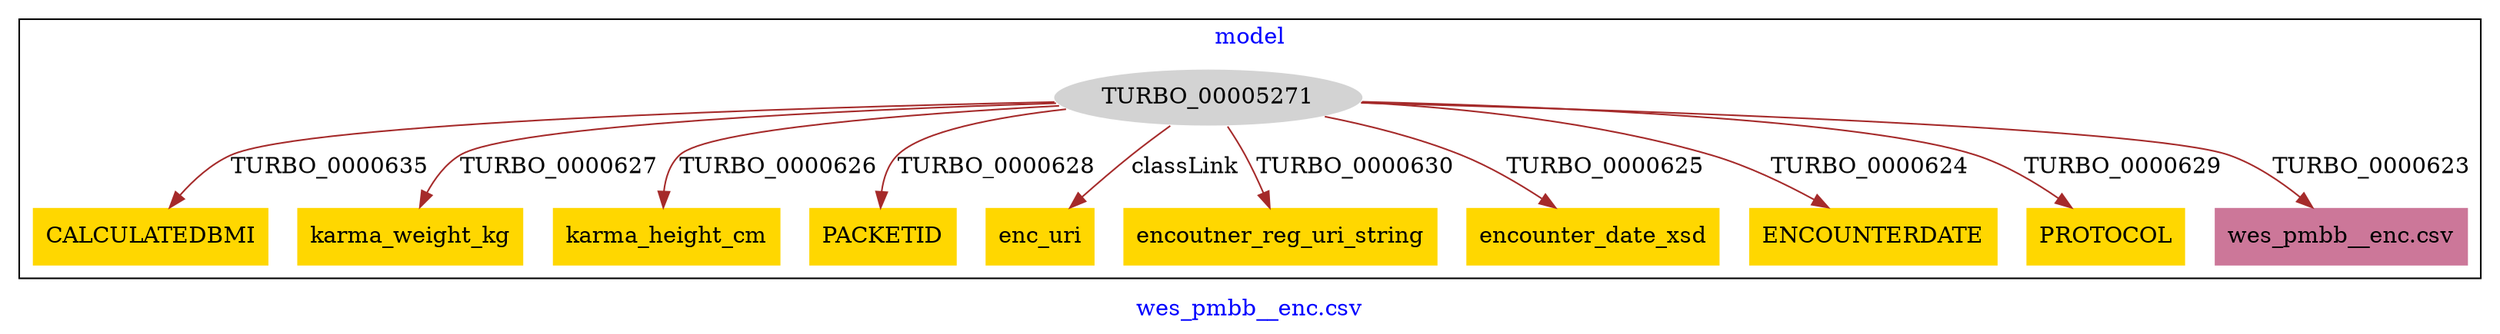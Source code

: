 digraph n0 {
fontcolor="blue"
remincross="true"
label="wes_pmbb__enc.csv"
subgraph cluster {
label="model"
n2[style="filled",color="white",fillcolor="lightgray",label="TURBO_00005271"];
n3[shape="plaintext",style="filled",fillcolor="gold",label="CALCULATEDBMI"];
n4[shape="plaintext",style="filled",fillcolor="gold",label="karma_weight_kg"];
n5[shape="plaintext",style="filled",fillcolor="gold",label="karma_height_cm"];
n6[shape="plaintext",style="filled",fillcolor="gold",label="PACKETID"];
n7[shape="plaintext",style="filled",fillcolor="gold",label="enc_uri"];
n8[shape="plaintext",style="filled",fillcolor="gold",label="encoutner_reg_uri_string"];
n9[shape="plaintext",style="filled",fillcolor="gold",label="encounter_date_xsd"];
n10[shape="plaintext",style="filled",fillcolor="gold",label="ENCOUNTERDATE"];
n11[shape="plaintext",style="filled",fillcolor="gold",label="PROTOCOL"];
n12[shape="plaintext",style="filled",fillcolor="#CC7799",label="wes_pmbb__enc.csv"];
}
n2 -> n3[color="brown",fontcolor="black",label="TURBO_0000635"]
n2 -> n4[color="brown",fontcolor="black",label="TURBO_0000627"]
n2 -> n5[color="brown",fontcolor="black",label="TURBO_0000626"]
n2 -> n6[color="brown",fontcolor="black",label="TURBO_0000628"]
n2 -> n7[color="brown",fontcolor="black",label="classLink"]
n2 -> n8[color="brown",fontcolor="black",label="TURBO_0000630"]
n2 -> n9[color="brown",fontcolor="black",label="TURBO_0000625"]
n2 -> n10[color="brown",fontcolor="black",label="TURBO_0000624"]
n2 -> n11[color="brown",fontcolor="black",label="TURBO_0000629"]
n2 -> n12[color="brown",fontcolor="black",label="TURBO_0000623"]
}
